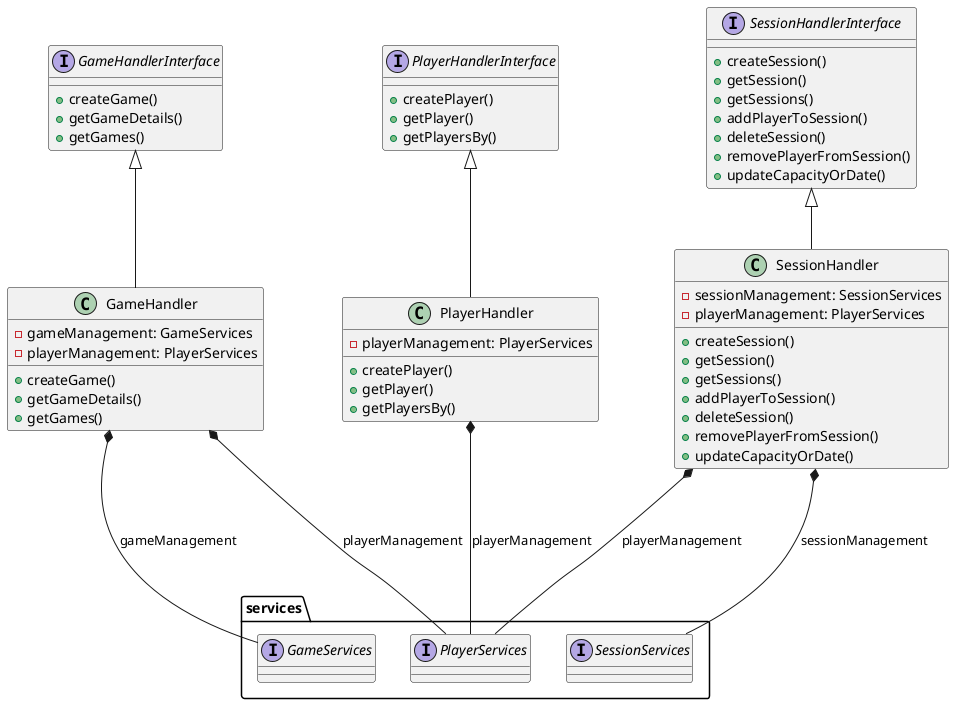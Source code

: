 @startuml
'https://plantuml.com/sequence-diagram

Interface GameHandlerInterface {
    +createGame()
    +getGameDetails()
    +getGames()
}

Interface SessionHandlerInterface {
    + createSession()
    + getSession()
    + getSessions()
    + addPlayerToSession()
    + deleteSession()
    + removePlayerFromSession()
    + updateCapacityOrDate()
}

Interface PlayerHandlerInterface {
    +createPlayer()
    +getPlayer()
    +getPlayersBy()
}

class GameHandler {
    +createGame()
    +getGameDetails()
    +getGames()
    - gameManagement: GameServices
    - playerManagement: PlayerServices
}

class SessionHandler {
    +createSession()
    +getSession()
    +getSessions()
    +addPlayerToSession()
    +deleteSession()
    +removePlayerFromSession()
    +updateCapacityOrDate()
    - sessionManagement: SessionServices
    - playerManagement: PlayerServices
}

class PlayerHandler {
    +createPlayer()
    +getPlayer()
    +getPlayersBy()
    - playerManagement: PlayerServices
}

package services {
    Interface GameServices
    Interface SessionServices
    Interface PlayerServices
}

GameHandlerInterface <|-- GameHandler
SessionHandlerInterface <|-- SessionHandler
PlayerHandlerInterface <|-- PlayerHandler

GameHandler *--- services.GameServices : gameManagement
GameHandler *--- services.PlayerServices : playerManagement
SessionHandler *--- services.SessionServices : sessionManagement
SessionHandler *--- services.PlayerServices : playerManagement
PlayerHandler *--- services.PlayerServices : playerManagement

@enduml